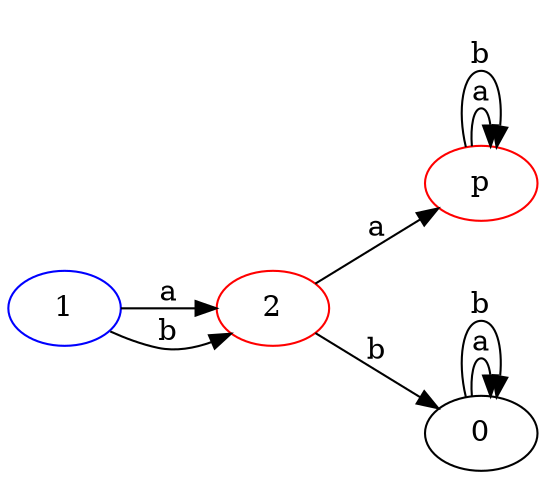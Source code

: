 digraph {
	rankdir=LR
	p [color=red]
	p -> p [label=a]
	p -> p [label=b]
	0
	0 -> 0 [label=a]
	0 -> 0 [label=b]
	2 [color=red]
	2 -> 0 [label=b]
	2 -> p [label=a]
	1 [color=blue]
	1 -> 2 [label=a]
	1 -> 2 [label=b]
}
